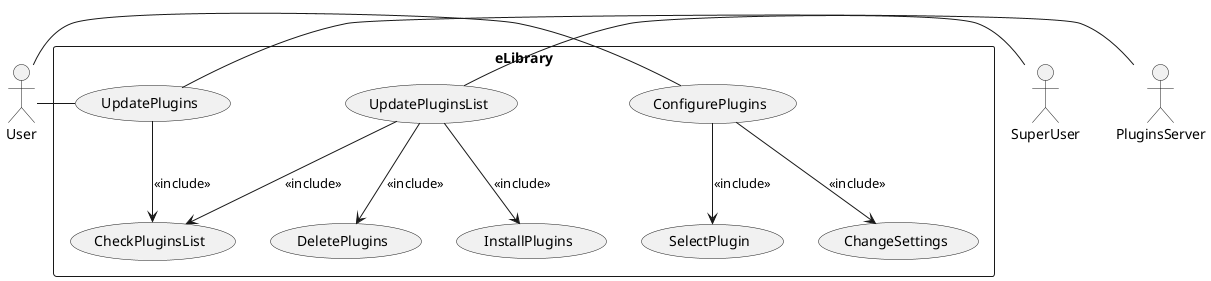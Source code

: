 @startuml
actor User
actor SuperUser
actor PluginsServer

rectangle "eLibrary" {
    User - (ConfigurePlugins)
    User - (UpdatePlugins)
    
    SuperUser - (UpdatePluginsList)

    PluginsServer - (UpdatePlugins)

    (ConfigurePlugins) --> (SelectPlugin) : <<include>>
    (ConfigurePlugins) --> (ChangeSettings) : <<include>>
    
    (UpdatePlugins) --> (CheckPluginsList) : <<include>>
    (UpdatePluginsList) --> (DeletePlugins) : <<include>>
    (UpdatePluginsList) --> (InstallPlugins) : <<include>>
    (UpdatePluginsList) --> (CheckPluginsList) : <<include>>
}
@enduml
